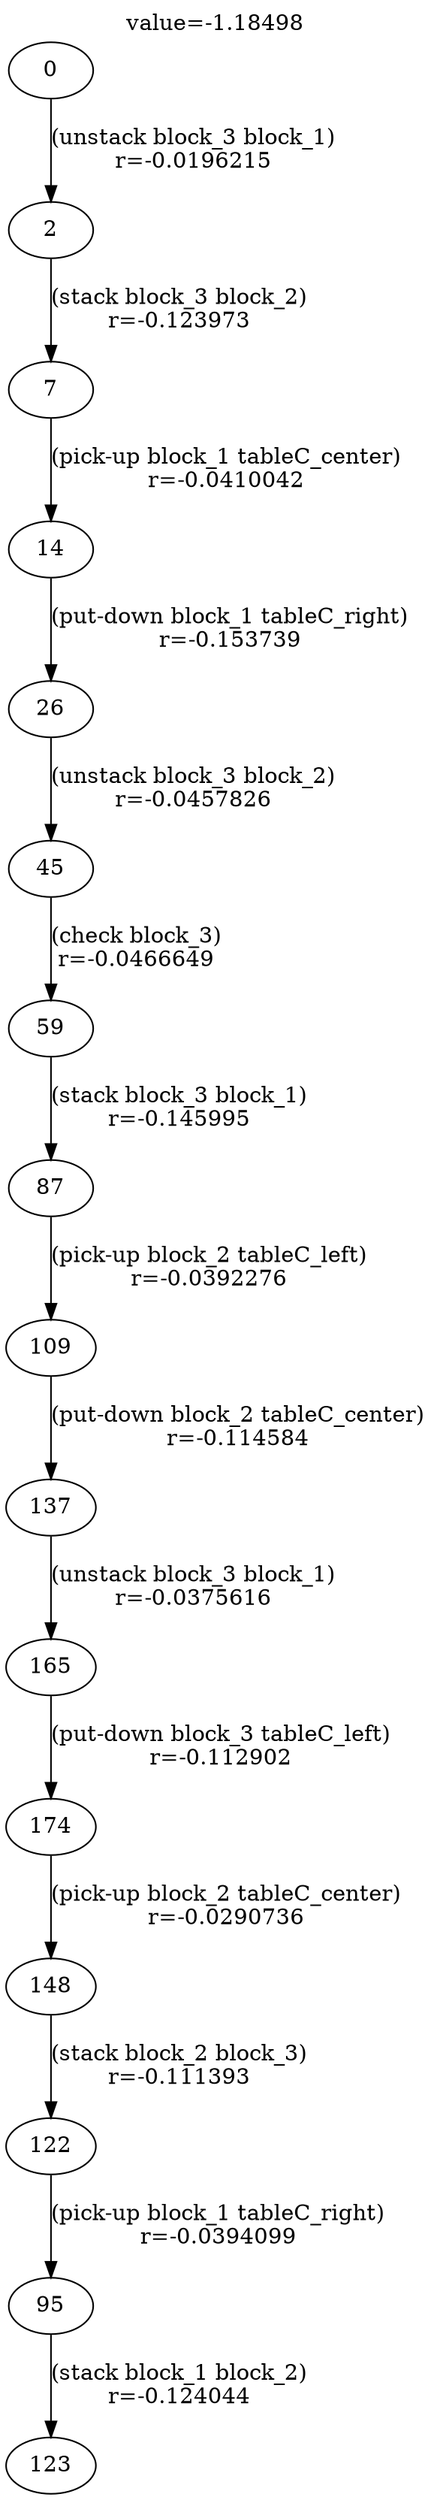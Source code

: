 digraph g{
label="value=-1.18498"
labelloc=top
0->2 [ label="(unstack block_3 block_1)
r=-0.0196215" ];
2->7 [ label="(stack block_3 block_2)
r=-0.123973" ];
7->14 [ label="(pick-up block_1 tableC_center)
r=-0.0410042" ];
14->26 [ label="(put-down block_1 tableC_right)
r=-0.153739" ];
26->45 [ label="(unstack block_3 block_2)
r=-0.0457826" ];
45->59 [ label="(check block_3)
r=-0.0466649" ];
59->87 [ label="(stack block_3 block_1)
r=-0.145995" ];
87->109 [ label="(pick-up block_2 tableC_left)
r=-0.0392276" ];
109->137 [ label="(put-down block_2 tableC_center)
r=-0.114584" ];
137->165 [ label="(unstack block_3 block_1)
r=-0.0375616" ];
165->174 [ label="(put-down block_3 tableC_left)
r=-0.112902" ];
174->148 [ label="(pick-up block_2 tableC_center)
r=-0.0290736" ];
148->122 [ label="(stack block_2 block_3)
r=-0.111393" ];
122->95 [ label="(pick-up block_1 tableC_right)
r=-0.0394099" ];
95->123 [ label="(stack block_1 block_2)
r=-0.124044" ];
}
